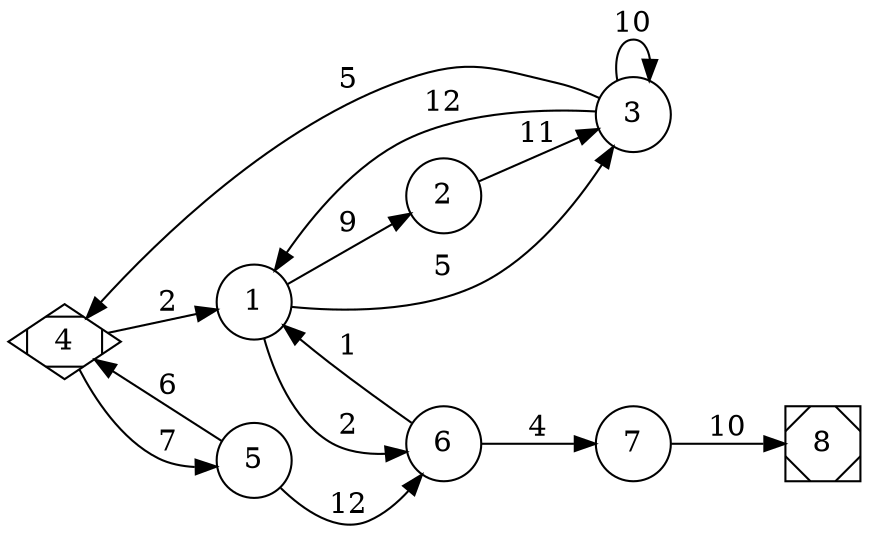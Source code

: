 digraph path_graph {
 	rankdir=LR; 
	node [shape = circle];
	4 [shape=Mdiamond];
	8 [shape=Msquare];
	1 -> 2 [ label = "9" ];
	2 -> 3 [ label = "11" ];
	3 -> 4 [ label = "5" ];
	4 -> 5 [ label = "7" ];
	5 -> 6 [ label = "12" ];
	6 -> 7 [ label = "4" ];
	7 -> 8 [ label = "10" ];
	4 -> 1 [ label = "2" ];
	3 -> 1 [ label = "12" ];
	5 -> 4 [ label = "6" ];
	1 -> 6 [ label = "2" ];
	1 -> 3 [ label = "5" ];
	3 -> 3 [ label = "10" ];
	6 -> 1 [ label = "1" ];
}
